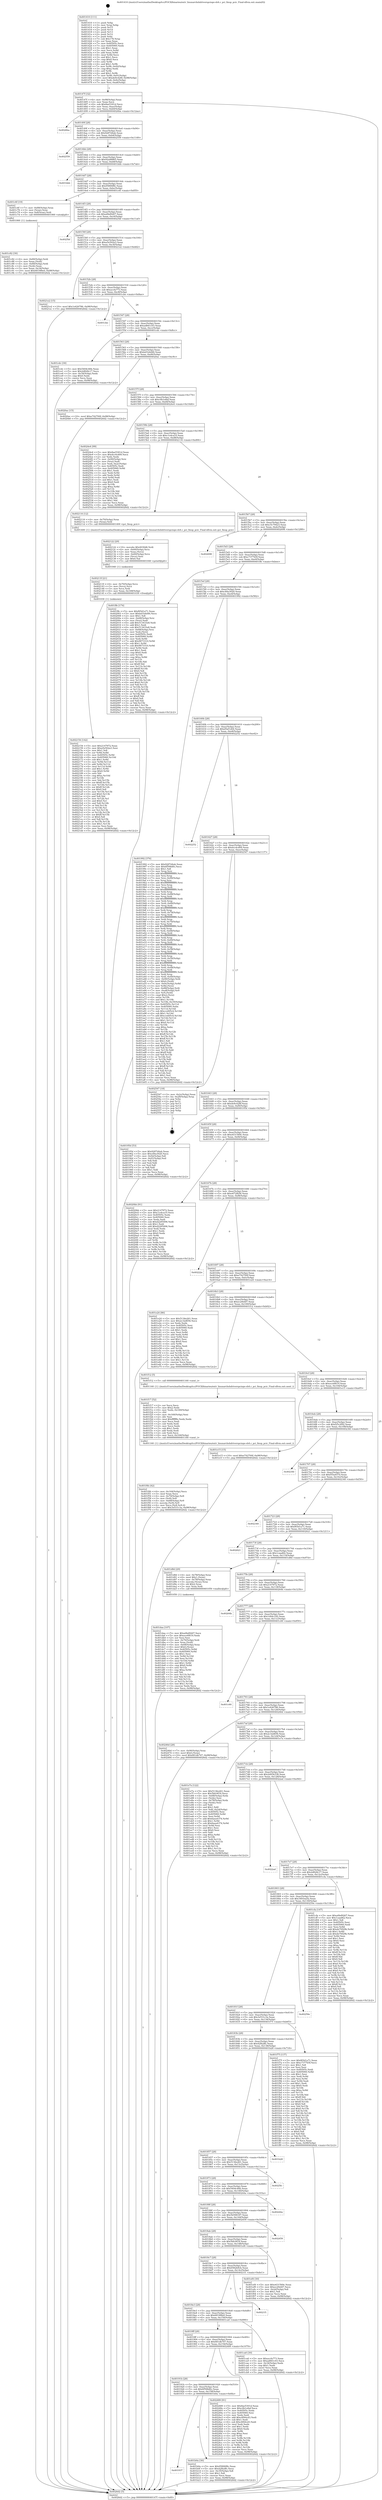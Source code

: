 digraph "0x401410" {
  label = "0x401410 (/mnt/c/Users/mathe/Desktop/tcc/POCII/binaries/extr_linuxarchshdriverspciops-sh4.c_pci_fixup_pcic_Final-ollvm.out::main(0))"
  labelloc = "t"
  node[shape=record]

  Entry [label="",width=0.3,height=0.3,shape=circle,fillcolor=black,style=filled]
  "0x40147f" [label="{
     0x40147f [32]\l
     | [instrs]\l
     &nbsp;&nbsp;0x40147f \<+6\>: mov -0x98(%rbp),%eax\l
     &nbsp;&nbsp;0x401485 \<+2\>: mov %eax,%ecx\l
     &nbsp;&nbsp;0x401487 \<+6\>: sub $0x8ae5301d,%ecx\l
     &nbsp;&nbsp;0x40148d \<+6\>: mov %eax,-0xac(%rbp)\l
     &nbsp;&nbsp;0x401493 \<+6\>: mov %ecx,-0xb0(%rbp)\l
     &nbsp;&nbsp;0x401499 \<+6\>: je 00000000004026ba \<main+0x12aa\>\l
  }"]
  "0x4026ba" [label="{
     0x4026ba\l
  }", style=dashed]
  "0x40149f" [label="{
     0x40149f [28]\l
     | [instrs]\l
     &nbsp;&nbsp;0x40149f \<+5\>: jmp 00000000004014a4 \<main+0x94\>\l
     &nbsp;&nbsp;0x4014a4 \<+6\>: mov -0xac(%rbp),%eax\l
     &nbsp;&nbsp;0x4014aa \<+5\>: sub $0x9287d4ab,%eax\l
     &nbsp;&nbsp;0x4014af \<+6\>: mov %eax,-0xb4(%rbp)\l
     &nbsp;&nbsp;0x4014b5 \<+6\>: je 0000000000402559 \<main+0x1149\>\l
  }"]
  Exit [label="",width=0.3,height=0.3,shape=circle,fillcolor=black,style=filled,peripheries=2]
  "0x402559" [label="{
     0x402559\l
  }", style=dashed]
  "0x4014bb" [label="{
     0x4014bb [28]\l
     | [instrs]\l
     &nbsp;&nbsp;0x4014bb \<+5\>: jmp 00000000004014c0 \<main+0xb0\>\l
     &nbsp;&nbsp;0x4014c0 \<+6\>: mov -0xac(%rbp),%eax\l
     &nbsp;&nbsp;0x4014c6 \<+5\>: sub $0x92a98865,%eax\l
     &nbsp;&nbsp;0x4014cb \<+6\>: mov %eax,-0xb8(%rbp)\l
     &nbsp;&nbsp;0x4014d1 \<+6\>: je 0000000000401bbb \<main+0x7ab\>\l
  }"]
  "0x402154" [label="{
     0x402154 [142]\l
     | [instrs]\l
     &nbsp;&nbsp;0x402154 \<+5\>: mov $0x2147872,%eax\l
     &nbsp;&nbsp;0x402159 \<+5\>: mov $0xa5e502a3,%esi\l
     &nbsp;&nbsp;0x40215e \<+2\>: mov $0x1,%dl\l
     &nbsp;&nbsp;0x402160 \<+3\>: xor %r8d,%r8d\l
     &nbsp;&nbsp;0x402163 \<+8\>: mov 0x40505c,%r9d\l
     &nbsp;&nbsp;0x40216b \<+8\>: mov 0x405060,%r10d\l
     &nbsp;&nbsp;0x402173 \<+4\>: sub $0x1,%r8d\l
     &nbsp;&nbsp;0x402177 \<+3\>: mov %r9d,%r11d\l
     &nbsp;&nbsp;0x40217a \<+3\>: add %r8d,%r11d\l
     &nbsp;&nbsp;0x40217d \<+4\>: imul %r11d,%r9d\l
     &nbsp;&nbsp;0x402181 \<+4\>: and $0x1,%r9d\l
     &nbsp;&nbsp;0x402185 \<+4\>: cmp $0x0,%r9d\l
     &nbsp;&nbsp;0x402189 \<+3\>: sete %bl\l
     &nbsp;&nbsp;0x40218c \<+4\>: cmp $0xa,%r10d\l
     &nbsp;&nbsp;0x402190 \<+4\>: setl %r14b\l
     &nbsp;&nbsp;0x402194 \<+3\>: mov %bl,%r15b\l
     &nbsp;&nbsp;0x402197 \<+4\>: xor $0xff,%r15b\l
     &nbsp;&nbsp;0x40219b \<+3\>: mov %r14b,%r12b\l
     &nbsp;&nbsp;0x40219e \<+4\>: xor $0xff,%r12b\l
     &nbsp;&nbsp;0x4021a2 \<+3\>: xor $0x0,%dl\l
     &nbsp;&nbsp;0x4021a5 \<+3\>: mov %r15b,%r13b\l
     &nbsp;&nbsp;0x4021a8 \<+4\>: and $0x0,%r13b\l
     &nbsp;&nbsp;0x4021ac \<+2\>: and %dl,%bl\l
     &nbsp;&nbsp;0x4021ae \<+3\>: mov %r12b,%cl\l
     &nbsp;&nbsp;0x4021b1 \<+3\>: and $0x0,%cl\l
     &nbsp;&nbsp;0x4021b4 \<+3\>: and %dl,%r14b\l
     &nbsp;&nbsp;0x4021b7 \<+3\>: or %bl,%r13b\l
     &nbsp;&nbsp;0x4021ba \<+3\>: or %r14b,%cl\l
     &nbsp;&nbsp;0x4021bd \<+3\>: xor %cl,%r13b\l
     &nbsp;&nbsp;0x4021c0 \<+3\>: or %r12b,%r15b\l
     &nbsp;&nbsp;0x4021c3 \<+4\>: xor $0xff,%r15b\l
     &nbsp;&nbsp;0x4021c7 \<+3\>: or $0x0,%dl\l
     &nbsp;&nbsp;0x4021ca \<+3\>: and %dl,%r15b\l
     &nbsp;&nbsp;0x4021cd \<+3\>: or %r15b,%r13b\l
     &nbsp;&nbsp;0x4021d0 \<+4\>: test $0x1,%r13b\l
     &nbsp;&nbsp;0x4021d4 \<+3\>: cmovne %esi,%eax\l
     &nbsp;&nbsp;0x4021d7 \<+6\>: mov %eax,-0x98(%rbp)\l
     &nbsp;&nbsp;0x4021dd \<+5\>: jmp 00000000004026d2 \<main+0x12c2\>\l
  }"]
  "0x401bbb" [label="{
     0x401bbb\l
  }", style=dashed]
  "0x4014d7" [label="{
     0x4014d7 [28]\l
     | [instrs]\l
     &nbsp;&nbsp;0x4014d7 \<+5\>: jmp 00000000004014dc \<main+0xcc\>\l
     &nbsp;&nbsp;0x4014dc \<+6\>: mov -0xac(%rbp),%eax\l
     &nbsp;&nbsp;0x4014e2 \<+5\>: sub $0x95890f8c,%eax\l
     &nbsp;&nbsp;0x4014e7 \<+6\>: mov %eax,-0xbc(%rbp)\l
     &nbsp;&nbsp;0x4014ed \<+6\>: je 0000000000401c6f \<main+0x85f\>\l
  }"]
  "0x40213f" [label="{
     0x40213f [21]\l
     | [instrs]\l
     &nbsp;&nbsp;0x40213f \<+4\>: mov -0x70(%rbp),%rcx\l
     &nbsp;&nbsp;0x402143 \<+3\>: mov (%rcx),%rcx\l
     &nbsp;&nbsp;0x402146 \<+3\>: mov %rcx,%rdi\l
     &nbsp;&nbsp;0x402149 \<+6\>: mov %eax,-0x168(%rbp)\l
     &nbsp;&nbsp;0x40214f \<+5\>: call 0000000000401030 \<free@plt\>\l
     | [calls]\l
     &nbsp;&nbsp;0x401030 \{1\} (unknown)\l
  }"]
  "0x401c6f" [label="{
     0x401c6f [19]\l
     | [instrs]\l
     &nbsp;&nbsp;0x401c6f \<+7\>: mov -0x88(%rbp),%rax\l
     &nbsp;&nbsp;0x401c76 \<+3\>: mov (%rax),%rax\l
     &nbsp;&nbsp;0x401c79 \<+4\>: mov 0x8(%rax),%rdi\l
     &nbsp;&nbsp;0x401c7d \<+5\>: call 0000000000401060 \<atoi@plt\>\l
     | [calls]\l
     &nbsp;&nbsp;0x401060 \{1\} (unknown)\l
  }"]
  "0x4014f3" [label="{
     0x4014f3 [28]\l
     | [instrs]\l
     &nbsp;&nbsp;0x4014f3 \<+5\>: jmp 00000000004014f8 \<main+0xe8\>\l
     &nbsp;&nbsp;0x4014f8 \<+6\>: mov -0xac(%rbp),%eax\l
     &nbsp;&nbsp;0x4014fe \<+5\>: sub $0xa0bd9267,%eax\l
     &nbsp;&nbsp;0x401503 \<+6\>: mov %eax,-0xc0(%rbp)\l
     &nbsp;&nbsp;0x401509 \<+6\>: je 00000000004025bf \<main+0x11af\>\l
  }"]
  "0x402122" [label="{
     0x402122 [29]\l
     | [instrs]\l
     &nbsp;&nbsp;0x402122 \<+10\>: movabs $0x4030d6,%rdi\l
     &nbsp;&nbsp;0x40212c \<+4\>: mov -0x60(%rbp),%rcx\l
     &nbsp;&nbsp;0x402130 \<+2\>: mov %eax,(%rcx)\l
     &nbsp;&nbsp;0x402132 \<+4\>: mov -0x60(%rbp),%rcx\l
     &nbsp;&nbsp;0x402136 \<+2\>: mov (%rcx),%esi\l
     &nbsp;&nbsp;0x402138 \<+2\>: mov $0x0,%al\l
     &nbsp;&nbsp;0x40213a \<+5\>: call 0000000000401040 \<printf@plt\>\l
     | [calls]\l
     &nbsp;&nbsp;0x401040 \{1\} (unknown)\l
  }"]
  "0x4025bf" [label="{
     0x4025bf\l
  }", style=dashed]
  "0x40150f" [label="{
     0x40150f [28]\l
     | [instrs]\l
     &nbsp;&nbsp;0x40150f \<+5\>: jmp 0000000000401514 \<main+0x104\>\l
     &nbsp;&nbsp;0x401514 \<+6\>: mov -0xac(%rbp),%eax\l
     &nbsp;&nbsp;0x40151a \<+5\>: sub $0xa5e502a3,%eax\l
     &nbsp;&nbsp;0x40151f \<+6\>: mov %eax,-0xc4(%rbp)\l
     &nbsp;&nbsp;0x401525 \<+6\>: je 00000000004021e2 \<main+0xdd2\>\l
  }"]
  "0x401f4b" [label="{
     0x401f4b [42]\l
     | [instrs]\l
     &nbsp;&nbsp;0x401f4b \<+6\>: mov -0x164(%rbp),%ecx\l
     &nbsp;&nbsp;0x401f51 \<+3\>: imul %eax,%ecx\l
     &nbsp;&nbsp;0x401f54 \<+4\>: mov -0x70(%rbp),%r8\l
     &nbsp;&nbsp;0x401f58 \<+3\>: mov (%r8),%r8\l
     &nbsp;&nbsp;0x401f5b \<+4\>: mov -0x68(%rbp),%r9\l
     &nbsp;&nbsp;0x401f5f \<+3\>: movslq (%r9),%r9\l
     &nbsp;&nbsp;0x401f62 \<+4\>: mov %ecx,(%r8,%r9,4)\l
     &nbsp;&nbsp;0x401f66 \<+10\>: movl $0x3e531c3a,-0x98(%rbp)\l
     &nbsp;&nbsp;0x401f70 \<+5\>: jmp 00000000004026d2 \<main+0x12c2\>\l
  }"]
  "0x4021e2" [label="{
     0x4021e2 [15]\l
     | [instrs]\l
     &nbsp;&nbsp;0x4021e2 \<+10\>: movl $0x1e426786,-0x98(%rbp)\l
     &nbsp;&nbsp;0x4021ec \<+5\>: jmp 00000000004026d2 \<main+0x12c2\>\l
  }"]
  "0x40152b" [label="{
     0x40152b [28]\l
     | [instrs]\l
     &nbsp;&nbsp;0x40152b \<+5\>: jmp 0000000000401530 \<main+0x120\>\l
     &nbsp;&nbsp;0x401530 \<+6\>: mov -0xac(%rbp),%eax\l
     &nbsp;&nbsp;0x401536 \<+5\>: sub $0xaccfa773,%eax\l
     &nbsp;&nbsp;0x40153b \<+6\>: mov %eax,-0xc8(%rbp)\l
     &nbsp;&nbsp;0x401541 \<+6\>: je 0000000000401cbe \<main+0x8ae\>\l
  }"]
  "0x401f17" [label="{
     0x401f17 [52]\l
     | [instrs]\l
     &nbsp;&nbsp;0x401f17 \<+2\>: xor %ecx,%ecx\l
     &nbsp;&nbsp;0x401f19 \<+5\>: mov $0x2,%edx\l
     &nbsp;&nbsp;0x401f1e \<+6\>: mov %edx,-0x160(%rbp)\l
     &nbsp;&nbsp;0x401f24 \<+1\>: cltd\l
     &nbsp;&nbsp;0x401f25 \<+6\>: mov -0x160(%rbp),%esi\l
     &nbsp;&nbsp;0x401f2b \<+2\>: idiv %esi\l
     &nbsp;&nbsp;0x401f2d \<+6\>: imul $0xfffffffe,%edx,%edx\l
     &nbsp;&nbsp;0x401f33 \<+2\>: mov %ecx,%edi\l
     &nbsp;&nbsp;0x401f35 \<+2\>: sub %edx,%edi\l
     &nbsp;&nbsp;0x401f37 \<+2\>: mov %ecx,%edx\l
     &nbsp;&nbsp;0x401f39 \<+3\>: sub $0x1,%edx\l
     &nbsp;&nbsp;0x401f3c \<+2\>: add %edx,%edi\l
     &nbsp;&nbsp;0x401f3e \<+2\>: sub %edi,%ecx\l
     &nbsp;&nbsp;0x401f40 \<+6\>: mov %ecx,-0x164(%rbp)\l
     &nbsp;&nbsp;0x401f46 \<+5\>: call 0000000000401160 \<next_i\>\l
     | [calls]\l
     &nbsp;&nbsp;0x401160 \{1\} (/mnt/c/Users/mathe/Desktop/tcc/POCII/binaries/extr_linuxarchshdriverspciops-sh4.c_pci_fixup_pcic_Final-ollvm.out::next_i)\l
  }"]
  "0x401cbe" [label="{
     0x401cbe\l
  }", style=dashed]
  "0x401547" [label="{
     0x401547 [28]\l
     | [instrs]\l
     &nbsp;&nbsp;0x401547 \<+5\>: jmp 000000000040154c \<main+0x13c\>\l
     &nbsp;&nbsp;0x40154c \<+6\>: mov -0xac(%rbp),%eax\l
     &nbsp;&nbsp;0x401552 \<+5\>: sub $0xad841c03,%eax\l
     &nbsp;&nbsp;0x401557 \<+6\>: mov %eax,-0xcc(%rbp)\l
     &nbsp;&nbsp;0x40155d \<+6\>: je 0000000000401cdc \<main+0x8cc\>\l
  }"]
  "0x401daa" [label="{
     0x401daa [107]\l
     | [instrs]\l
     &nbsp;&nbsp;0x401daa \<+5\>: mov $0xa0bd9267,%ecx\l
     &nbsp;&nbsp;0x401daf \<+5\>: mov $0xece4f619,%edx\l
     &nbsp;&nbsp;0x401db4 \<+2\>: xor %esi,%esi\l
     &nbsp;&nbsp;0x401db6 \<+4\>: mov -0x70(%rbp),%rdi\l
     &nbsp;&nbsp;0x401dba \<+3\>: mov %rax,(%rdi)\l
     &nbsp;&nbsp;0x401dbd \<+4\>: mov -0x68(%rbp),%rax\l
     &nbsp;&nbsp;0x401dc1 \<+6\>: movl $0x0,(%rax)\l
     &nbsp;&nbsp;0x401dc7 \<+8\>: mov 0x40505c,%r8d\l
     &nbsp;&nbsp;0x401dcf \<+8\>: mov 0x405060,%r9d\l
     &nbsp;&nbsp;0x401dd7 \<+3\>: sub $0x1,%esi\l
     &nbsp;&nbsp;0x401dda \<+3\>: mov %r8d,%r10d\l
     &nbsp;&nbsp;0x401ddd \<+3\>: add %esi,%r10d\l
     &nbsp;&nbsp;0x401de0 \<+4\>: imul %r10d,%r8d\l
     &nbsp;&nbsp;0x401de4 \<+4\>: and $0x1,%r8d\l
     &nbsp;&nbsp;0x401de8 \<+4\>: cmp $0x0,%r8d\l
     &nbsp;&nbsp;0x401dec \<+4\>: sete %r11b\l
     &nbsp;&nbsp;0x401df0 \<+4\>: cmp $0xa,%r9d\l
     &nbsp;&nbsp;0x401df4 \<+3\>: setl %bl\l
     &nbsp;&nbsp;0x401df7 \<+3\>: mov %r11b,%r14b\l
     &nbsp;&nbsp;0x401dfa \<+3\>: and %bl,%r14b\l
     &nbsp;&nbsp;0x401dfd \<+3\>: xor %bl,%r11b\l
     &nbsp;&nbsp;0x401e00 \<+3\>: or %r11b,%r14b\l
     &nbsp;&nbsp;0x401e03 \<+4\>: test $0x1,%r14b\l
     &nbsp;&nbsp;0x401e07 \<+3\>: cmovne %edx,%ecx\l
     &nbsp;&nbsp;0x401e0a \<+6\>: mov %ecx,-0x98(%rbp)\l
     &nbsp;&nbsp;0x401e10 \<+5\>: jmp 00000000004026d2 \<main+0x12c2\>\l
  }"]
  "0x401cdc" [label="{
     0x401cdc [30]\l
     | [instrs]\l
     &nbsp;&nbsp;0x401cdc \<+5\>: mov $0x5404c46b,%eax\l
     &nbsp;&nbsp;0x401ce1 \<+5\>: mov $0x2d828c17,%ecx\l
     &nbsp;&nbsp;0x401ce6 \<+3\>: mov -0x34(%rbp),%edx\l
     &nbsp;&nbsp;0x401ce9 \<+3\>: cmp $0x0,%edx\l
     &nbsp;&nbsp;0x401cec \<+3\>: cmove %ecx,%eax\l
     &nbsp;&nbsp;0x401cef \<+6\>: mov %eax,-0x98(%rbp)\l
     &nbsp;&nbsp;0x401cf5 \<+5\>: jmp 00000000004026d2 \<main+0x12c2\>\l
  }"]
  "0x401563" [label="{
     0x401563 [28]\l
     | [instrs]\l
     &nbsp;&nbsp;0x401563 \<+5\>: jmp 0000000000401568 \<main+0x158\>\l
     &nbsp;&nbsp;0x401568 \<+6\>: mov -0xac(%rbp),%eax\l
     &nbsp;&nbsp;0x40156e \<+5\>: sub $0xbd1b4d46,%eax\l
     &nbsp;&nbsp;0x401573 \<+6\>: mov %eax,-0xd0(%rbp)\l
     &nbsp;&nbsp;0x401579 \<+6\>: je 00000000004020ac \<main+0xc9c\>\l
  }"]
  "0x401c82" [label="{
     0x401c82 [30]\l
     | [instrs]\l
     &nbsp;&nbsp;0x401c82 \<+4\>: mov -0x80(%rbp),%rdi\l
     &nbsp;&nbsp;0x401c86 \<+2\>: mov %eax,(%rdi)\l
     &nbsp;&nbsp;0x401c88 \<+4\>: mov -0x80(%rbp),%rdi\l
     &nbsp;&nbsp;0x401c8c \<+2\>: mov (%rdi),%eax\l
     &nbsp;&nbsp;0x401c8e \<+3\>: mov %eax,-0x34(%rbp)\l
     &nbsp;&nbsp;0x401c91 \<+10\>: movl $0x6819f8e0,-0x98(%rbp)\l
     &nbsp;&nbsp;0x401c9b \<+5\>: jmp 00000000004026d2 \<main+0x12c2\>\l
  }"]
  "0x4020ac" [label="{
     0x4020ac [15]\l
     | [instrs]\l
     &nbsp;&nbsp;0x4020ac \<+10\>: movl $0xe742700f,-0x98(%rbp)\l
     &nbsp;&nbsp;0x4020b6 \<+5\>: jmp 00000000004026d2 \<main+0x12c2\>\l
  }"]
  "0x40157f" [label="{
     0x40157f [28]\l
     | [instrs]\l
     &nbsp;&nbsp;0x40157f \<+5\>: jmp 0000000000401584 \<main+0x174\>\l
     &nbsp;&nbsp;0x401584 \<+6\>: mov -0xac(%rbp),%eax\l
     &nbsp;&nbsp;0x40158a \<+5\>: sub $0xc0b1e8af,%eax\l
     &nbsp;&nbsp;0x40158f \<+6\>: mov %eax,-0xd4(%rbp)\l
     &nbsp;&nbsp;0x401595 \<+6\>: je 00000000004024e4 \<main+0x10d4\>\l
  }"]
  "0x401937" [label="{
     0x401937\l
  }", style=dashed]
  "0x4024e4" [label="{
     0x4024e4 [99]\l
     | [instrs]\l
     &nbsp;&nbsp;0x4024e4 \<+5\>: mov $0x8ae5301d,%eax\l
     &nbsp;&nbsp;0x4024e9 \<+5\>: mov $0xdcc4cd09,%ecx\l
     &nbsp;&nbsp;0x4024ee \<+2\>: xor %edx,%edx\l
     &nbsp;&nbsp;0x4024f0 \<+7\>: mov -0x90(%rbp),%rsi\l
     &nbsp;&nbsp;0x4024f7 \<+2\>: mov (%rsi),%edi\l
     &nbsp;&nbsp;0x4024f9 \<+3\>: mov %edi,-0x2c(%rbp)\l
     &nbsp;&nbsp;0x4024fc \<+7\>: mov 0x40505c,%edi\l
     &nbsp;&nbsp;0x402503 \<+8\>: mov 0x405060,%r8d\l
     &nbsp;&nbsp;0x40250b \<+3\>: sub $0x1,%edx\l
     &nbsp;&nbsp;0x40250e \<+3\>: mov %edi,%r9d\l
     &nbsp;&nbsp;0x402511 \<+3\>: add %edx,%r9d\l
     &nbsp;&nbsp;0x402514 \<+4\>: imul %r9d,%edi\l
     &nbsp;&nbsp;0x402518 \<+3\>: and $0x1,%edi\l
     &nbsp;&nbsp;0x40251b \<+3\>: cmp $0x0,%edi\l
     &nbsp;&nbsp;0x40251e \<+4\>: sete %r10b\l
     &nbsp;&nbsp;0x402522 \<+4\>: cmp $0xa,%r8d\l
     &nbsp;&nbsp;0x402526 \<+4\>: setl %r11b\l
     &nbsp;&nbsp;0x40252a \<+3\>: mov %r10b,%bl\l
     &nbsp;&nbsp;0x40252d \<+3\>: and %r11b,%bl\l
     &nbsp;&nbsp;0x402530 \<+3\>: xor %r11b,%r10b\l
     &nbsp;&nbsp;0x402533 \<+3\>: or %r10b,%bl\l
     &nbsp;&nbsp;0x402536 \<+3\>: test $0x1,%bl\l
     &nbsp;&nbsp;0x402539 \<+3\>: cmovne %ecx,%eax\l
     &nbsp;&nbsp;0x40253c \<+6\>: mov %eax,-0x98(%rbp)\l
     &nbsp;&nbsp;0x402542 \<+5\>: jmp 00000000004026d2 \<main+0x12c2\>\l
  }"]
  "0x40159b" [label="{
     0x40159b [28]\l
     | [instrs]\l
     &nbsp;&nbsp;0x40159b \<+5\>: jmp 00000000004015a0 \<main+0x190\>\l
     &nbsp;&nbsp;0x4015a0 \<+6\>: mov -0xac(%rbp),%eax\l
     &nbsp;&nbsp;0x4015a6 \<+5\>: sub $0xc1e4ca10,%eax\l
     &nbsp;&nbsp;0x4015ab \<+6\>: mov %eax,-0xd8(%rbp)\l
     &nbsp;&nbsp;0x4015b1 \<+6\>: je 0000000000402116 \<main+0xd06\>\l
  }"]
  "0x401b0a" [label="{
     0x401b0a [30]\l
     | [instrs]\l
     &nbsp;&nbsp;0x401b0a \<+5\>: mov $0x95890f8c,%eax\l
     &nbsp;&nbsp;0x401b0f \<+5\>: mov $0x42fb2ffc,%ecx\l
     &nbsp;&nbsp;0x401b14 \<+3\>: mov -0x35(%rbp),%dl\l
     &nbsp;&nbsp;0x401b17 \<+3\>: test $0x1,%dl\l
     &nbsp;&nbsp;0x401b1a \<+3\>: cmovne %ecx,%eax\l
     &nbsp;&nbsp;0x401b1d \<+6\>: mov %eax,-0x98(%rbp)\l
     &nbsp;&nbsp;0x401b23 \<+5\>: jmp 00000000004026d2 \<main+0x12c2\>\l
  }"]
  "0x402116" [label="{
     0x402116 [12]\l
     | [instrs]\l
     &nbsp;&nbsp;0x402116 \<+4\>: mov -0x70(%rbp),%rax\l
     &nbsp;&nbsp;0x40211a \<+3\>: mov (%rax),%rdi\l
     &nbsp;&nbsp;0x40211d \<+5\>: call 0000000000401400 \<pci_fixup_pcic\>\l
     | [calls]\l
     &nbsp;&nbsp;0x401400 \{1\} (/mnt/c/Users/mathe/Desktop/tcc/POCII/binaries/extr_linuxarchshdriverspciops-sh4.c_pci_fixup_pcic_Final-ollvm.out::pci_fixup_pcic)\l
  }"]
  "0x4015b7" [label="{
     0x4015b7 [28]\l
     | [instrs]\l
     &nbsp;&nbsp;0x4015b7 \<+5\>: jmp 00000000004015bc \<main+0x1ac\>\l
     &nbsp;&nbsp;0x4015bc \<+6\>: mov -0xac(%rbp),%eax\l
     &nbsp;&nbsp;0x4015c2 \<+5\>: sub $0xc5c79423,%eax\l
     &nbsp;&nbsp;0x4015c7 \<+6\>: mov %eax,-0xdc(%rbp)\l
     &nbsp;&nbsp;0x4015cd \<+6\>: je 0000000000402698 \<main+0x1288\>\l
  }"]
  "0x40191b" [label="{
     0x40191b [28]\l
     | [instrs]\l
     &nbsp;&nbsp;0x40191b \<+5\>: jmp 0000000000401920 \<main+0x510\>\l
     &nbsp;&nbsp;0x401920 \<+6\>: mov -0xac(%rbp),%eax\l
     &nbsp;&nbsp;0x401926 \<+5\>: sub $0x6f598d0c,%eax\l
     &nbsp;&nbsp;0x40192b \<+6\>: mov %eax,-0x158(%rbp)\l
     &nbsp;&nbsp;0x401931 \<+6\>: je 0000000000401b0a \<main+0x6fa\>\l
  }"]
  "0x402698" [label="{
     0x402698\l
  }", style=dashed]
  "0x4015d3" [label="{
     0x4015d3 [28]\l
     | [instrs]\l
     &nbsp;&nbsp;0x4015d3 \<+5\>: jmp 00000000004015d8 \<main+0x1c8\>\l
     &nbsp;&nbsp;0x4015d8 \<+6\>: mov -0xac(%rbp),%eax\l
     &nbsp;&nbsp;0x4015de \<+5\>: sub $0xc7377b5f,%eax\l
     &nbsp;&nbsp;0x4015e3 \<+6\>: mov %eax,-0xe0(%rbp)\l
     &nbsp;&nbsp;0x4015e9 \<+6\>: je 0000000000401ffe \<main+0xbee\>\l
  }"]
  "0x402489" [label="{
     0x402489 [91]\l
     | [instrs]\l
     &nbsp;&nbsp;0x402489 \<+5\>: mov $0x8ae5301d,%eax\l
     &nbsp;&nbsp;0x40248e \<+5\>: mov $0xc0b1e8af,%ecx\l
     &nbsp;&nbsp;0x402493 \<+7\>: mov 0x40505c,%edx\l
     &nbsp;&nbsp;0x40249a \<+7\>: mov 0x405060,%esi\l
     &nbsp;&nbsp;0x4024a1 \<+2\>: mov %edx,%edi\l
     &nbsp;&nbsp;0x4024a3 \<+6\>: add $0xc6f44cd3,%edi\l
     &nbsp;&nbsp;0x4024a9 \<+3\>: sub $0x1,%edi\l
     &nbsp;&nbsp;0x4024ac \<+6\>: sub $0xc6f44cd3,%edi\l
     &nbsp;&nbsp;0x4024b2 \<+3\>: imul %edi,%edx\l
     &nbsp;&nbsp;0x4024b5 \<+3\>: and $0x1,%edx\l
     &nbsp;&nbsp;0x4024b8 \<+3\>: cmp $0x0,%edx\l
     &nbsp;&nbsp;0x4024bb \<+4\>: sete %r8b\l
     &nbsp;&nbsp;0x4024bf \<+3\>: cmp $0xa,%esi\l
     &nbsp;&nbsp;0x4024c2 \<+4\>: setl %r9b\l
     &nbsp;&nbsp;0x4024c6 \<+3\>: mov %r8b,%r10b\l
     &nbsp;&nbsp;0x4024c9 \<+3\>: and %r9b,%r10b\l
     &nbsp;&nbsp;0x4024cc \<+3\>: xor %r9b,%r8b\l
     &nbsp;&nbsp;0x4024cf \<+3\>: or %r8b,%r10b\l
     &nbsp;&nbsp;0x4024d2 \<+4\>: test $0x1,%r10b\l
     &nbsp;&nbsp;0x4024d6 \<+3\>: cmovne %ecx,%eax\l
     &nbsp;&nbsp;0x4024d9 \<+6\>: mov %eax,-0x98(%rbp)\l
     &nbsp;&nbsp;0x4024df \<+5\>: jmp 00000000004026d2 \<main+0x12c2\>\l
  }"]
  "0x401ffe" [label="{
     0x401ffe [174]\l
     | [instrs]\l
     &nbsp;&nbsp;0x401ffe \<+5\>: mov $0xf65d1a71,%eax\l
     &nbsp;&nbsp;0x402003 \<+5\>: mov $0xbd1b4d46,%ecx\l
     &nbsp;&nbsp;0x402008 \<+2\>: mov $0x1,%dl\l
     &nbsp;&nbsp;0x40200a \<+4\>: mov -0x68(%rbp),%rsi\l
     &nbsp;&nbsp;0x40200e \<+2\>: mov (%rsi),%edi\l
     &nbsp;&nbsp;0x402010 \<+6\>: add $0x513433e8,%edi\l
     &nbsp;&nbsp;0x402016 \<+3\>: add $0x1,%edi\l
     &nbsp;&nbsp;0x402019 \<+6\>: sub $0x513433e8,%edi\l
     &nbsp;&nbsp;0x40201f \<+4\>: mov -0x68(%rbp),%rsi\l
     &nbsp;&nbsp;0x402023 \<+2\>: mov %edi,(%rsi)\l
     &nbsp;&nbsp;0x402025 \<+7\>: mov 0x40505c,%edi\l
     &nbsp;&nbsp;0x40202c \<+8\>: mov 0x405060,%r8d\l
     &nbsp;&nbsp;0x402034 \<+3\>: mov %edi,%r9d\l
     &nbsp;&nbsp;0x402037 \<+7\>: add $0x9673310,%r9d\l
     &nbsp;&nbsp;0x40203e \<+4\>: sub $0x1,%r9d\l
     &nbsp;&nbsp;0x402042 \<+7\>: sub $0x9673310,%r9d\l
     &nbsp;&nbsp;0x402049 \<+4\>: imul %r9d,%edi\l
     &nbsp;&nbsp;0x40204d \<+3\>: and $0x1,%edi\l
     &nbsp;&nbsp;0x402050 \<+3\>: cmp $0x0,%edi\l
     &nbsp;&nbsp;0x402053 \<+4\>: sete %r10b\l
     &nbsp;&nbsp;0x402057 \<+4\>: cmp $0xa,%r8d\l
     &nbsp;&nbsp;0x40205b \<+4\>: setl %r11b\l
     &nbsp;&nbsp;0x40205f \<+3\>: mov %r10b,%bl\l
     &nbsp;&nbsp;0x402062 \<+3\>: xor $0xff,%bl\l
     &nbsp;&nbsp;0x402065 \<+3\>: mov %r11b,%r14b\l
     &nbsp;&nbsp;0x402068 \<+4\>: xor $0xff,%r14b\l
     &nbsp;&nbsp;0x40206c \<+3\>: xor $0x0,%dl\l
     &nbsp;&nbsp;0x40206f \<+3\>: mov %bl,%r15b\l
     &nbsp;&nbsp;0x402072 \<+4\>: and $0x0,%r15b\l
     &nbsp;&nbsp;0x402076 \<+3\>: and %dl,%r10b\l
     &nbsp;&nbsp;0x402079 \<+3\>: mov %r14b,%r12b\l
     &nbsp;&nbsp;0x40207c \<+4\>: and $0x0,%r12b\l
     &nbsp;&nbsp;0x402080 \<+3\>: and %dl,%r11b\l
     &nbsp;&nbsp;0x402083 \<+3\>: or %r10b,%r15b\l
     &nbsp;&nbsp;0x402086 \<+3\>: or %r11b,%r12b\l
     &nbsp;&nbsp;0x402089 \<+3\>: xor %r12b,%r15b\l
     &nbsp;&nbsp;0x40208c \<+3\>: or %r14b,%bl\l
     &nbsp;&nbsp;0x40208f \<+3\>: xor $0xff,%bl\l
     &nbsp;&nbsp;0x402092 \<+3\>: or $0x0,%dl\l
     &nbsp;&nbsp;0x402095 \<+2\>: and %dl,%bl\l
     &nbsp;&nbsp;0x402097 \<+3\>: or %bl,%r15b\l
     &nbsp;&nbsp;0x40209a \<+4\>: test $0x1,%r15b\l
     &nbsp;&nbsp;0x40209e \<+3\>: cmovne %ecx,%eax\l
     &nbsp;&nbsp;0x4020a1 \<+6\>: mov %eax,-0x98(%rbp)\l
     &nbsp;&nbsp;0x4020a7 \<+5\>: jmp 00000000004026d2 \<main+0x12c2\>\l
  }"]
  "0x4015ef" [label="{
     0x4015ef [28]\l
     | [instrs]\l
     &nbsp;&nbsp;0x4015ef \<+5\>: jmp 00000000004015f4 \<main+0x1e4\>\l
     &nbsp;&nbsp;0x4015f4 \<+6\>: mov -0xac(%rbp),%eax\l
     &nbsp;&nbsp;0x4015fa \<+5\>: sub $0xc84a3020,%eax\l
     &nbsp;&nbsp;0x4015ff \<+6\>: mov %eax,-0xe4(%rbp)\l
     &nbsp;&nbsp;0x401605 \<+6\>: je 0000000000401992 \<main+0x582\>\l
  }"]
  "0x4018ff" [label="{
     0x4018ff [28]\l
     | [instrs]\l
     &nbsp;&nbsp;0x4018ff \<+5\>: jmp 0000000000401904 \<main+0x4f4\>\l
     &nbsp;&nbsp;0x401904 \<+6\>: mov -0xac(%rbp),%eax\l
     &nbsp;&nbsp;0x40190a \<+5\>: sub $0x681db747,%eax\l
     &nbsp;&nbsp;0x40190f \<+6\>: mov %eax,-0x154(%rbp)\l
     &nbsp;&nbsp;0x401915 \<+6\>: je 0000000000402489 \<main+0x1079\>\l
  }"]
  "0x401992" [label="{
     0x401992 [376]\l
     | [instrs]\l
     &nbsp;&nbsp;0x401992 \<+5\>: mov $0x9287d4ab,%eax\l
     &nbsp;&nbsp;0x401997 \<+5\>: mov $0x6f598d0c,%ecx\l
     &nbsp;&nbsp;0x40199c \<+2\>: mov $0x1,%dl\l
     &nbsp;&nbsp;0x40199e \<+3\>: mov %rsp,%rsi\l
     &nbsp;&nbsp;0x4019a1 \<+4\>: add $0xfffffffffffffff0,%rsi\l
     &nbsp;&nbsp;0x4019a5 \<+3\>: mov %rsi,%rsp\l
     &nbsp;&nbsp;0x4019a8 \<+7\>: mov %rsi,-0x90(%rbp)\l
     &nbsp;&nbsp;0x4019af \<+3\>: mov %rsp,%rsi\l
     &nbsp;&nbsp;0x4019b2 \<+4\>: add $0xfffffffffffffff0,%rsi\l
     &nbsp;&nbsp;0x4019b6 \<+3\>: mov %rsi,%rsp\l
     &nbsp;&nbsp;0x4019b9 \<+3\>: mov %rsp,%rdi\l
     &nbsp;&nbsp;0x4019bc \<+4\>: add $0xfffffffffffffff0,%rdi\l
     &nbsp;&nbsp;0x4019c0 \<+3\>: mov %rdi,%rsp\l
     &nbsp;&nbsp;0x4019c3 \<+7\>: mov %rdi,-0x88(%rbp)\l
     &nbsp;&nbsp;0x4019ca \<+3\>: mov %rsp,%rdi\l
     &nbsp;&nbsp;0x4019cd \<+4\>: add $0xfffffffffffffff0,%rdi\l
     &nbsp;&nbsp;0x4019d1 \<+3\>: mov %rdi,%rsp\l
     &nbsp;&nbsp;0x4019d4 \<+4\>: mov %rdi,-0x80(%rbp)\l
     &nbsp;&nbsp;0x4019d8 \<+3\>: mov %rsp,%rdi\l
     &nbsp;&nbsp;0x4019db \<+4\>: add $0xfffffffffffffff0,%rdi\l
     &nbsp;&nbsp;0x4019df \<+3\>: mov %rdi,%rsp\l
     &nbsp;&nbsp;0x4019e2 \<+4\>: mov %rdi,-0x78(%rbp)\l
     &nbsp;&nbsp;0x4019e6 \<+3\>: mov %rsp,%rdi\l
     &nbsp;&nbsp;0x4019e9 \<+4\>: add $0xfffffffffffffff0,%rdi\l
     &nbsp;&nbsp;0x4019ed \<+3\>: mov %rdi,%rsp\l
     &nbsp;&nbsp;0x4019f0 \<+4\>: mov %rdi,-0x70(%rbp)\l
     &nbsp;&nbsp;0x4019f4 \<+3\>: mov %rsp,%rdi\l
     &nbsp;&nbsp;0x4019f7 \<+4\>: add $0xfffffffffffffff0,%rdi\l
     &nbsp;&nbsp;0x4019fb \<+3\>: mov %rdi,%rsp\l
     &nbsp;&nbsp;0x4019fe \<+4\>: mov %rdi,-0x68(%rbp)\l
     &nbsp;&nbsp;0x401a02 \<+3\>: mov %rsp,%rdi\l
     &nbsp;&nbsp;0x401a05 \<+4\>: add $0xfffffffffffffff0,%rdi\l
     &nbsp;&nbsp;0x401a09 \<+3\>: mov %rdi,%rsp\l
     &nbsp;&nbsp;0x401a0c \<+4\>: mov %rdi,-0x60(%rbp)\l
     &nbsp;&nbsp;0x401a10 \<+3\>: mov %rsp,%rdi\l
     &nbsp;&nbsp;0x401a13 \<+4\>: add $0xfffffffffffffff0,%rdi\l
     &nbsp;&nbsp;0x401a17 \<+3\>: mov %rdi,%rsp\l
     &nbsp;&nbsp;0x401a1a \<+4\>: mov %rdi,-0x58(%rbp)\l
     &nbsp;&nbsp;0x401a1e \<+3\>: mov %rsp,%rdi\l
     &nbsp;&nbsp;0x401a21 \<+4\>: add $0xfffffffffffffff0,%rdi\l
     &nbsp;&nbsp;0x401a25 \<+3\>: mov %rdi,%rsp\l
     &nbsp;&nbsp;0x401a28 \<+4\>: mov %rdi,-0x50(%rbp)\l
     &nbsp;&nbsp;0x401a2c \<+3\>: mov %rsp,%rdi\l
     &nbsp;&nbsp;0x401a2f \<+4\>: add $0xfffffffffffffff0,%rdi\l
     &nbsp;&nbsp;0x401a33 \<+3\>: mov %rdi,%rsp\l
     &nbsp;&nbsp;0x401a36 \<+4\>: mov %rdi,-0x48(%rbp)\l
     &nbsp;&nbsp;0x401a3a \<+3\>: mov %rsp,%rdi\l
     &nbsp;&nbsp;0x401a3d \<+4\>: add $0xfffffffffffffff0,%rdi\l
     &nbsp;&nbsp;0x401a41 \<+3\>: mov %rdi,%rsp\l
     &nbsp;&nbsp;0x401a44 \<+4\>: mov %rdi,-0x40(%rbp)\l
     &nbsp;&nbsp;0x401a48 \<+7\>: mov -0x90(%rbp),%rdi\l
     &nbsp;&nbsp;0x401a4f \<+6\>: movl $0x0,(%rdi)\l
     &nbsp;&nbsp;0x401a55 \<+7\>: mov -0x9c(%rbp),%r8d\l
     &nbsp;&nbsp;0x401a5c \<+3\>: mov %r8d,(%rsi)\l
     &nbsp;&nbsp;0x401a5f \<+7\>: mov -0x88(%rbp),%rdi\l
     &nbsp;&nbsp;0x401a66 \<+7\>: mov -0xa8(%rbp),%r9\l
     &nbsp;&nbsp;0x401a6d \<+3\>: mov %r9,(%rdi)\l
     &nbsp;&nbsp;0x401a70 \<+3\>: cmpl $0x2,(%rsi)\l
     &nbsp;&nbsp;0x401a73 \<+4\>: setne %r10b\l
     &nbsp;&nbsp;0x401a77 \<+4\>: and $0x1,%r10b\l
     &nbsp;&nbsp;0x401a7b \<+4\>: mov %r10b,-0x35(%rbp)\l
     &nbsp;&nbsp;0x401a7f \<+8\>: mov 0x40505c,%r11d\l
     &nbsp;&nbsp;0x401a87 \<+7\>: mov 0x405060,%ebx\l
     &nbsp;&nbsp;0x401a8e \<+3\>: mov %r11d,%r14d\l
     &nbsp;&nbsp;0x401a91 \<+7\>: sub $0xccefd5c4,%r14d\l
     &nbsp;&nbsp;0x401a98 \<+4\>: sub $0x1,%r14d\l
     &nbsp;&nbsp;0x401a9c \<+7\>: add $0xccefd5c4,%r14d\l
     &nbsp;&nbsp;0x401aa3 \<+4\>: imul %r14d,%r11d\l
     &nbsp;&nbsp;0x401aa7 \<+4\>: and $0x1,%r11d\l
     &nbsp;&nbsp;0x401aab \<+4\>: cmp $0x0,%r11d\l
     &nbsp;&nbsp;0x401aaf \<+4\>: sete %r10b\l
     &nbsp;&nbsp;0x401ab3 \<+3\>: cmp $0xa,%ebx\l
     &nbsp;&nbsp;0x401ab6 \<+4\>: setl %r15b\l
     &nbsp;&nbsp;0x401aba \<+3\>: mov %r10b,%r12b\l
     &nbsp;&nbsp;0x401abd \<+4\>: xor $0xff,%r12b\l
     &nbsp;&nbsp;0x401ac1 \<+3\>: mov %r15b,%r13b\l
     &nbsp;&nbsp;0x401ac4 \<+4\>: xor $0xff,%r13b\l
     &nbsp;&nbsp;0x401ac8 \<+3\>: xor $0x1,%dl\l
     &nbsp;&nbsp;0x401acb \<+3\>: mov %r12b,%sil\l
     &nbsp;&nbsp;0x401ace \<+4\>: and $0xff,%sil\l
     &nbsp;&nbsp;0x401ad2 \<+3\>: and %dl,%r10b\l
     &nbsp;&nbsp;0x401ad5 \<+3\>: mov %r13b,%dil\l
     &nbsp;&nbsp;0x401ad8 \<+4\>: and $0xff,%dil\l
     &nbsp;&nbsp;0x401adc \<+3\>: and %dl,%r15b\l
     &nbsp;&nbsp;0x401adf \<+3\>: or %r10b,%sil\l
     &nbsp;&nbsp;0x401ae2 \<+3\>: or %r15b,%dil\l
     &nbsp;&nbsp;0x401ae5 \<+3\>: xor %dil,%sil\l
     &nbsp;&nbsp;0x401ae8 \<+3\>: or %r13b,%r12b\l
     &nbsp;&nbsp;0x401aeb \<+4\>: xor $0xff,%r12b\l
     &nbsp;&nbsp;0x401aef \<+3\>: or $0x1,%dl\l
     &nbsp;&nbsp;0x401af2 \<+3\>: and %dl,%r12b\l
     &nbsp;&nbsp;0x401af5 \<+3\>: or %r12b,%sil\l
     &nbsp;&nbsp;0x401af8 \<+4\>: test $0x1,%sil\l
     &nbsp;&nbsp;0x401afc \<+3\>: cmovne %ecx,%eax\l
     &nbsp;&nbsp;0x401aff \<+6\>: mov %eax,-0x98(%rbp)\l
     &nbsp;&nbsp;0x401b05 \<+5\>: jmp 00000000004026d2 \<main+0x12c2\>\l
  }"]
  "0x40160b" [label="{
     0x40160b [28]\l
     | [instrs]\l
     &nbsp;&nbsp;0x40160b \<+5\>: jmp 0000000000401610 \<main+0x200\>\l
     &nbsp;&nbsp;0x401610 \<+6\>: mov -0xac(%rbp),%eax\l
     &nbsp;&nbsp;0x401616 \<+5\>: sub $0xd5af1264,%eax\l
     &nbsp;&nbsp;0x40161b \<+6\>: mov %eax,-0xe8(%rbp)\l
     &nbsp;&nbsp;0x401621 \<+6\>: je 0000000000402252 \<main+0xe42\>\l
  }"]
  "0x401ca0" [label="{
     0x401ca0 [30]\l
     | [instrs]\l
     &nbsp;&nbsp;0x401ca0 \<+5\>: mov $0xaccfa773,%eax\l
     &nbsp;&nbsp;0x401ca5 \<+5\>: mov $0xad841c03,%ecx\l
     &nbsp;&nbsp;0x401caa \<+3\>: mov -0x34(%rbp),%edx\l
     &nbsp;&nbsp;0x401cad \<+3\>: cmp $0x1,%edx\l
     &nbsp;&nbsp;0x401cb0 \<+3\>: cmovl %ecx,%eax\l
     &nbsp;&nbsp;0x401cb3 \<+6\>: mov %eax,-0x98(%rbp)\l
     &nbsp;&nbsp;0x401cb9 \<+5\>: jmp 00000000004026d2 \<main+0x12c2\>\l
  }"]
  "0x402252" [label="{
     0x402252\l
  }", style=dashed]
  "0x401627" [label="{
     0x401627 [28]\l
     | [instrs]\l
     &nbsp;&nbsp;0x401627 \<+5\>: jmp 000000000040162c \<main+0x21c\>\l
     &nbsp;&nbsp;0x40162c \<+6\>: mov -0xac(%rbp),%eax\l
     &nbsp;&nbsp;0x401632 \<+5\>: sub $0xdcc4cd09,%eax\l
     &nbsp;&nbsp;0x401637 \<+6\>: mov %eax,-0xec(%rbp)\l
     &nbsp;&nbsp;0x40163d \<+6\>: je 0000000000402547 \<main+0x1137\>\l
  }"]
  "0x4018e3" [label="{
     0x4018e3 [28]\l
     | [instrs]\l
     &nbsp;&nbsp;0x4018e3 \<+5\>: jmp 00000000004018e8 \<main+0x4d8\>\l
     &nbsp;&nbsp;0x4018e8 \<+6\>: mov -0xac(%rbp),%eax\l
     &nbsp;&nbsp;0x4018ee \<+5\>: sub $0x6819f8e0,%eax\l
     &nbsp;&nbsp;0x4018f3 \<+6\>: mov %eax,-0x150(%rbp)\l
     &nbsp;&nbsp;0x4018f9 \<+6\>: je 0000000000401ca0 \<main+0x890\>\l
  }"]
  "0x402547" [label="{
     0x402547 [18]\l
     | [instrs]\l
     &nbsp;&nbsp;0x402547 \<+3\>: mov -0x2c(%rbp),%eax\l
     &nbsp;&nbsp;0x40254a \<+4\>: lea -0x28(%rbp),%rsp\l
     &nbsp;&nbsp;0x40254e \<+1\>: pop %rbx\l
     &nbsp;&nbsp;0x40254f \<+2\>: pop %r12\l
     &nbsp;&nbsp;0x402551 \<+2\>: pop %r13\l
     &nbsp;&nbsp;0x402553 \<+2\>: pop %r14\l
     &nbsp;&nbsp;0x402555 \<+2\>: pop %r15\l
     &nbsp;&nbsp;0x402557 \<+1\>: pop %rbp\l
     &nbsp;&nbsp;0x402558 \<+1\>: ret\l
  }"]
  "0x401643" [label="{
     0x401643 [28]\l
     | [instrs]\l
     &nbsp;&nbsp;0x401643 \<+5\>: jmp 0000000000401648 \<main+0x238\>\l
     &nbsp;&nbsp;0x401648 \<+6\>: mov -0xac(%rbp),%eax\l
     &nbsp;&nbsp;0x40164e \<+5\>: sub $0xde9c428f,%eax\l
     &nbsp;&nbsp;0x401653 \<+6\>: mov %eax,-0xf0(%rbp)\l
     &nbsp;&nbsp;0x401659 \<+6\>: je 000000000040195d \<main+0x54d\>\l
  }"]
  "0x4021f1" [label="{
     0x4021f1\l
  }", style=dashed]
  "0x40195d" [label="{
     0x40195d [53]\l
     | [instrs]\l
     &nbsp;&nbsp;0x40195d \<+5\>: mov $0x9287d4ab,%eax\l
     &nbsp;&nbsp;0x401962 \<+5\>: mov $0xc84a3020,%ecx\l
     &nbsp;&nbsp;0x401967 \<+6\>: mov -0x92(%rbp),%dl\l
     &nbsp;&nbsp;0x40196d \<+7\>: mov -0x91(%rbp),%sil\l
     &nbsp;&nbsp;0x401974 \<+3\>: mov %dl,%dil\l
     &nbsp;&nbsp;0x401977 \<+3\>: and %sil,%dil\l
     &nbsp;&nbsp;0x40197a \<+3\>: xor %sil,%dl\l
     &nbsp;&nbsp;0x40197d \<+3\>: or %dl,%dil\l
     &nbsp;&nbsp;0x401980 \<+4\>: test $0x1,%dil\l
     &nbsp;&nbsp;0x401984 \<+3\>: cmovne %ecx,%eax\l
     &nbsp;&nbsp;0x401987 \<+6\>: mov %eax,-0x98(%rbp)\l
     &nbsp;&nbsp;0x40198d \<+5\>: jmp 00000000004026d2 \<main+0x12c2\>\l
  }"]
  "0x40165f" [label="{
     0x40165f [28]\l
     | [instrs]\l
     &nbsp;&nbsp;0x40165f \<+5\>: jmp 0000000000401664 \<main+0x254\>\l
     &nbsp;&nbsp;0x401664 \<+6\>: mov -0xac(%rbp),%eax\l
     &nbsp;&nbsp;0x40166a \<+5\>: sub $0xe631569c,%eax\l
     &nbsp;&nbsp;0x40166f \<+6\>: mov %eax,-0xf4(%rbp)\l
     &nbsp;&nbsp;0x401675 \<+6\>: je 00000000004020bb \<main+0xcab\>\l
  }"]
  "0x4026d2" [label="{
     0x4026d2 [5]\l
     | [instrs]\l
     &nbsp;&nbsp;0x4026d2 \<+5\>: jmp 000000000040147f \<main+0x6f\>\l
  }"]
  "0x401410" [label="{
     0x401410 [111]\l
     | [instrs]\l
     &nbsp;&nbsp;0x401410 \<+1\>: push %rbp\l
     &nbsp;&nbsp;0x401411 \<+3\>: mov %rsp,%rbp\l
     &nbsp;&nbsp;0x401414 \<+2\>: push %r15\l
     &nbsp;&nbsp;0x401416 \<+2\>: push %r14\l
     &nbsp;&nbsp;0x401418 \<+2\>: push %r13\l
     &nbsp;&nbsp;0x40141a \<+2\>: push %r12\l
     &nbsp;&nbsp;0x40141c \<+1\>: push %rbx\l
     &nbsp;&nbsp;0x40141d \<+7\>: sub $0x178,%rsp\l
     &nbsp;&nbsp;0x401424 \<+2\>: xor %eax,%eax\l
     &nbsp;&nbsp;0x401426 \<+7\>: mov 0x40505c,%ecx\l
     &nbsp;&nbsp;0x40142d \<+7\>: mov 0x405060,%edx\l
     &nbsp;&nbsp;0x401434 \<+3\>: sub $0x1,%eax\l
     &nbsp;&nbsp;0x401437 \<+3\>: mov %ecx,%r8d\l
     &nbsp;&nbsp;0x40143a \<+3\>: add %eax,%r8d\l
     &nbsp;&nbsp;0x40143d \<+4\>: imul %r8d,%ecx\l
     &nbsp;&nbsp;0x401441 \<+3\>: and $0x1,%ecx\l
     &nbsp;&nbsp;0x401444 \<+3\>: cmp $0x0,%ecx\l
     &nbsp;&nbsp;0x401447 \<+4\>: sete %r9b\l
     &nbsp;&nbsp;0x40144b \<+4\>: and $0x1,%r9b\l
     &nbsp;&nbsp;0x40144f \<+7\>: mov %r9b,-0x92(%rbp)\l
     &nbsp;&nbsp;0x401456 \<+3\>: cmp $0xa,%edx\l
     &nbsp;&nbsp;0x401459 \<+4\>: setl %r9b\l
     &nbsp;&nbsp;0x40145d \<+4\>: and $0x1,%r9b\l
     &nbsp;&nbsp;0x401461 \<+7\>: mov %r9b,-0x91(%rbp)\l
     &nbsp;&nbsp;0x401468 \<+10\>: movl $0xde9c428f,-0x98(%rbp)\l
     &nbsp;&nbsp;0x401472 \<+6\>: mov %edi,-0x9c(%rbp)\l
     &nbsp;&nbsp;0x401478 \<+7\>: mov %rsi,-0xa8(%rbp)\l
  }"]
  "0x4018c7" [label="{
     0x4018c7 [28]\l
     | [instrs]\l
     &nbsp;&nbsp;0x4018c7 \<+5\>: jmp 00000000004018cc \<main+0x4bc\>\l
     &nbsp;&nbsp;0x4018cc \<+6\>: mov -0xac(%rbp),%eax\l
     &nbsp;&nbsp;0x4018d2 \<+5\>: sub $0x6582b9cb,%eax\l
     &nbsp;&nbsp;0x4018d7 \<+6\>: mov %eax,-0x14c(%rbp)\l
     &nbsp;&nbsp;0x4018dd \<+6\>: je 00000000004021f1 \<main+0xde1\>\l
  }"]
  "0x401ef4" [label="{
     0x401ef4 [30]\l
     | [instrs]\l
     &nbsp;&nbsp;0x401ef4 \<+5\>: mov $0xe631569c,%eax\l
     &nbsp;&nbsp;0x401ef9 \<+5\>: mov $0xec29efd7,%ecx\l
     &nbsp;&nbsp;0x401efe \<+3\>: mov -0x2d(%rbp),%dl\l
     &nbsp;&nbsp;0x401f01 \<+3\>: test $0x1,%dl\l
     &nbsp;&nbsp;0x401f04 \<+3\>: cmovne %ecx,%eax\l
     &nbsp;&nbsp;0x401f07 \<+6\>: mov %eax,-0x98(%rbp)\l
     &nbsp;&nbsp;0x401f0d \<+5\>: jmp 00000000004026d2 \<main+0x12c2\>\l
  }"]
  "0x4020bb" [label="{
     0x4020bb [91]\l
     | [instrs]\l
     &nbsp;&nbsp;0x4020bb \<+5\>: mov $0x2147872,%eax\l
     &nbsp;&nbsp;0x4020c0 \<+5\>: mov $0xc1e4ca10,%ecx\l
     &nbsp;&nbsp;0x4020c5 \<+7\>: mov 0x40505c,%edx\l
     &nbsp;&nbsp;0x4020cc \<+7\>: mov 0x405060,%esi\l
     &nbsp;&nbsp;0x4020d3 \<+2\>: mov %edx,%edi\l
     &nbsp;&nbsp;0x4020d5 \<+6\>: sub $0xd2285496,%edi\l
     &nbsp;&nbsp;0x4020db \<+3\>: sub $0x1,%edi\l
     &nbsp;&nbsp;0x4020de \<+6\>: add $0xd2285496,%edi\l
     &nbsp;&nbsp;0x4020e4 \<+3\>: imul %edi,%edx\l
     &nbsp;&nbsp;0x4020e7 \<+3\>: and $0x1,%edx\l
     &nbsp;&nbsp;0x4020ea \<+3\>: cmp $0x0,%edx\l
     &nbsp;&nbsp;0x4020ed \<+4\>: sete %r8b\l
     &nbsp;&nbsp;0x4020f1 \<+3\>: cmp $0xa,%esi\l
     &nbsp;&nbsp;0x4020f4 \<+4\>: setl %r9b\l
     &nbsp;&nbsp;0x4020f8 \<+3\>: mov %r8b,%r10b\l
     &nbsp;&nbsp;0x4020fb \<+3\>: and %r9b,%r10b\l
     &nbsp;&nbsp;0x4020fe \<+3\>: xor %r9b,%r8b\l
     &nbsp;&nbsp;0x402101 \<+3\>: or %r8b,%r10b\l
     &nbsp;&nbsp;0x402104 \<+4\>: test $0x1,%r10b\l
     &nbsp;&nbsp;0x402108 \<+3\>: cmovne %ecx,%eax\l
     &nbsp;&nbsp;0x40210b \<+6\>: mov %eax,-0x98(%rbp)\l
     &nbsp;&nbsp;0x402111 \<+5\>: jmp 00000000004026d2 \<main+0x12c2\>\l
  }"]
  "0x40167b" [label="{
     0x40167b [28]\l
     | [instrs]\l
     &nbsp;&nbsp;0x40167b \<+5\>: jmp 0000000000401680 \<main+0x270\>\l
     &nbsp;&nbsp;0x401680 \<+6\>: mov -0xac(%rbp),%eax\l
     &nbsp;&nbsp;0x401686 \<+5\>: sub $0xe672fb56,%eax\l
     &nbsp;&nbsp;0x40168b \<+6\>: mov %eax,-0xf8(%rbp)\l
     &nbsp;&nbsp;0x401691 \<+6\>: je 000000000040222e \<main+0xe1e\>\l
  }"]
  "0x4018ab" [label="{
     0x4018ab [28]\l
     | [instrs]\l
     &nbsp;&nbsp;0x4018ab \<+5\>: jmp 00000000004018b0 \<main+0x4a0\>\l
     &nbsp;&nbsp;0x4018b0 \<+6\>: mov -0xac(%rbp),%eax\l
     &nbsp;&nbsp;0x4018b6 \<+5\>: sub $0x5bfc9f18,%eax\l
     &nbsp;&nbsp;0x4018bb \<+6\>: mov %eax,-0x148(%rbp)\l
     &nbsp;&nbsp;0x4018c1 \<+6\>: je 0000000000401ef4 \<main+0xae4\>\l
  }"]
  "0x40222e" [label="{
     0x40222e\l
  }", style=dashed]
  "0x401697" [label="{
     0x401697 [28]\l
     | [instrs]\l
     &nbsp;&nbsp;0x401697 \<+5\>: jmp 000000000040169c \<main+0x28c\>\l
     &nbsp;&nbsp;0x40169c \<+6\>: mov -0xac(%rbp),%eax\l
     &nbsp;&nbsp;0x4016a2 \<+5\>: sub $0xe742700f,%eax\l
     &nbsp;&nbsp;0x4016a7 \<+6\>: mov %eax,-0xfc(%rbp)\l
     &nbsp;&nbsp;0x4016ad \<+6\>: je 0000000000401e24 \<main+0xa14\>\l
  }"]
  "0x402459" [label="{
     0x402459\l
  }", style=dashed]
  "0x401e24" [label="{
     0x401e24 [86]\l
     | [instrs]\l
     &nbsp;&nbsp;0x401e24 \<+5\>: mov $0x5136e261,%eax\l
     &nbsp;&nbsp;0x401e29 \<+5\>: mov $0x2c32d656,%ecx\l
     &nbsp;&nbsp;0x401e2e \<+2\>: xor %edx,%edx\l
     &nbsp;&nbsp;0x401e30 \<+7\>: mov 0x40505c,%esi\l
     &nbsp;&nbsp;0x401e37 \<+7\>: mov 0x405060,%edi\l
     &nbsp;&nbsp;0x401e3e \<+3\>: sub $0x1,%edx\l
     &nbsp;&nbsp;0x401e41 \<+3\>: mov %esi,%r8d\l
     &nbsp;&nbsp;0x401e44 \<+3\>: add %edx,%r8d\l
     &nbsp;&nbsp;0x401e47 \<+4\>: imul %r8d,%esi\l
     &nbsp;&nbsp;0x401e4b \<+3\>: and $0x1,%esi\l
     &nbsp;&nbsp;0x401e4e \<+3\>: cmp $0x0,%esi\l
     &nbsp;&nbsp;0x401e51 \<+4\>: sete %r9b\l
     &nbsp;&nbsp;0x401e55 \<+3\>: cmp $0xa,%edi\l
     &nbsp;&nbsp;0x401e58 \<+4\>: setl %r10b\l
     &nbsp;&nbsp;0x401e5c \<+3\>: mov %r9b,%r11b\l
     &nbsp;&nbsp;0x401e5f \<+3\>: and %r10b,%r11b\l
     &nbsp;&nbsp;0x401e62 \<+3\>: xor %r10b,%r9b\l
     &nbsp;&nbsp;0x401e65 \<+3\>: or %r9b,%r11b\l
     &nbsp;&nbsp;0x401e68 \<+4\>: test $0x1,%r11b\l
     &nbsp;&nbsp;0x401e6c \<+3\>: cmovne %ecx,%eax\l
     &nbsp;&nbsp;0x401e6f \<+6\>: mov %eax,-0x98(%rbp)\l
     &nbsp;&nbsp;0x401e75 \<+5\>: jmp 00000000004026d2 \<main+0x12c2\>\l
  }"]
  "0x4016b3" [label="{
     0x4016b3 [28]\l
     | [instrs]\l
     &nbsp;&nbsp;0x4016b3 \<+5\>: jmp 00000000004016b8 \<main+0x2a8\>\l
     &nbsp;&nbsp;0x4016b8 \<+6\>: mov -0xac(%rbp),%eax\l
     &nbsp;&nbsp;0x4016be \<+5\>: sub $0xec29efd7,%eax\l
     &nbsp;&nbsp;0x4016c3 \<+6\>: mov %eax,-0x100(%rbp)\l
     &nbsp;&nbsp;0x4016c9 \<+6\>: je 0000000000401f12 \<main+0xb02\>\l
  }"]
  "0x40188f" [label="{
     0x40188f [28]\l
     | [instrs]\l
     &nbsp;&nbsp;0x40188f \<+5\>: jmp 0000000000401894 \<main+0x484\>\l
     &nbsp;&nbsp;0x401894 \<+6\>: mov -0xac(%rbp),%eax\l
     &nbsp;&nbsp;0x40189a \<+5\>: sub $0x5b598187,%eax\l
     &nbsp;&nbsp;0x40189f \<+6\>: mov %eax,-0x144(%rbp)\l
     &nbsp;&nbsp;0x4018a5 \<+6\>: je 0000000000402459 \<main+0x1049\>\l
  }"]
  "0x401f12" [label="{
     0x401f12 [5]\l
     | [instrs]\l
     &nbsp;&nbsp;0x401f12 \<+5\>: call 0000000000401160 \<next_i\>\l
     | [calls]\l
     &nbsp;&nbsp;0x401160 \{1\} (/mnt/c/Users/mathe/Desktop/tcc/POCII/binaries/extr_linuxarchshdriverspciops-sh4.c_pci_fixup_pcic_Final-ollvm.out::next_i)\l
  }"]
  "0x4016cf" [label="{
     0x4016cf [28]\l
     | [instrs]\l
     &nbsp;&nbsp;0x4016cf \<+5\>: jmp 00000000004016d4 \<main+0x2c4\>\l
     &nbsp;&nbsp;0x4016d4 \<+6\>: mov -0xac(%rbp),%eax\l
     &nbsp;&nbsp;0x4016da \<+5\>: sub $0xece4f619,%eax\l
     &nbsp;&nbsp;0x4016df \<+6\>: mov %eax,-0x104(%rbp)\l
     &nbsp;&nbsp;0x4016e5 \<+6\>: je 0000000000401e15 \<main+0xa05\>\l
  }"]
  "0x40244a" [label="{
     0x40244a\l
  }", style=dashed]
  "0x401e15" [label="{
     0x401e15 [15]\l
     | [instrs]\l
     &nbsp;&nbsp;0x401e15 \<+10\>: movl $0xe742700f,-0x98(%rbp)\l
     &nbsp;&nbsp;0x401e1f \<+5\>: jmp 00000000004026d2 \<main+0x12c2\>\l
  }"]
  "0x4016eb" [label="{
     0x4016eb [28]\l
     | [instrs]\l
     &nbsp;&nbsp;0x4016eb \<+5\>: jmp 00000000004016f0 \<main+0x2e0\>\l
     &nbsp;&nbsp;0x4016f0 \<+6\>: mov -0xac(%rbp),%eax\l
     &nbsp;&nbsp;0x4016f6 \<+5\>: sub $0xf25c2f92,%eax\l
     &nbsp;&nbsp;0x4016fb \<+6\>: mov %eax,-0x108(%rbp)\l
     &nbsp;&nbsp;0x401701 \<+6\>: je 00000000004023fd \<main+0xfed\>\l
  }"]
  "0x401873" [label="{
     0x401873 [28]\l
     | [instrs]\l
     &nbsp;&nbsp;0x401873 \<+5\>: jmp 0000000000401878 \<main+0x468\>\l
     &nbsp;&nbsp;0x401878 \<+6\>: mov -0xac(%rbp),%eax\l
     &nbsp;&nbsp;0x40187e \<+5\>: sub $0x5404c46b,%eax\l
     &nbsp;&nbsp;0x401883 \<+6\>: mov %eax,-0x140(%rbp)\l
     &nbsp;&nbsp;0x401889 \<+6\>: je 000000000040244a \<main+0x103a\>\l
  }"]
  "0x4023fd" [label="{
     0x4023fd\l
  }", style=dashed]
  "0x401707" [label="{
     0x401707 [28]\l
     | [instrs]\l
     &nbsp;&nbsp;0x401707 \<+5\>: jmp 000000000040170c \<main+0x2fc\>\l
     &nbsp;&nbsp;0x40170c \<+6\>: mov -0xac(%rbp),%eax\l
     &nbsp;&nbsp;0x401712 \<+5\>: sub $0xf55a457d,%eax\l
     &nbsp;&nbsp;0x401717 \<+6\>: mov %eax,-0x10c(%rbp)\l
     &nbsp;&nbsp;0x40171d \<+6\>: je 0000000000402340 \<main+0xf30\>\l
  }"]
  "0x4025fc" [label="{
     0x4025fc\l
  }", style=dashed]
  "0x402340" [label="{
     0x402340\l
  }", style=dashed]
  "0x401723" [label="{
     0x401723 [28]\l
     | [instrs]\l
     &nbsp;&nbsp;0x401723 \<+5\>: jmp 0000000000401728 \<main+0x318\>\l
     &nbsp;&nbsp;0x401728 \<+6\>: mov -0xac(%rbp),%eax\l
     &nbsp;&nbsp;0x40172e \<+5\>: sub $0xf65d1a71,%eax\l
     &nbsp;&nbsp;0x401733 \<+6\>: mov %eax,-0x110(%rbp)\l
     &nbsp;&nbsp;0x401739 \<+6\>: je 0000000000402621 \<main+0x1211\>\l
  }"]
  "0x401857" [label="{
     0x401857 [28]\l
     | [instrs]\l
     &nbsp;&nbsp;0x401857 \<+5\>: jmp 000000000040185c \<main+0x44c\>\l
     &nbsp;&nbsp;0x40185c \<+6\>: mov -0xac(%rbp),%eax\l
     &nbsp;&nbsp;0x401862 \<+5\>: sub $0x5136e261,%eax\l
     &nbsp;&nbsp;0x401867 \<+6\>: mov %eax,-0x13c(%rbp)\l
     &nbsp;&nbsp;0x40186d \<+6\>: je 00000000004025fc \<main+0x11ec\>\l
  }"]
  "0x402621" [label="{
     0x402621\l
  }", style=dashed]
  "0x40173f" [label="{
     0x40173f [28]\l
     | [instrs]\l
     &nbsp;&nbsp;0x40173f \<+5\>: jmp 0000000000401744 \<main+0x334\>\l
     &nbsp;&nbsp;0x401744 \<+6\>: mov -0xac(%rbp),%eax\l
     &nbsp;&nbsp;0x40174a \<+5\>: sub $0x1caad62,%eax\l
     &nbsp;&nbsp;0x40174f \<+6\>: mov %eax,-0x114(%rbp)\l
     &nbsp;&nbsp;0x401755 \<+6\>: je 0000000000401d8d \<main+0x97d\>\l
  }"]
  "0x401b28" [label="{
     0x401b28\l
  }", style=dashed]
  "0x401d8d" [label="{
     0x401d8d [29]\l
     | [instrs]\l
     &nbsp;&nbsp;0x401d8d \<+4\>: mov -0x78(%rbp),%rax\l
     &nbsp;&nbsp;0x401d91 \<+6\>: movl $0x1,(%rax)\l
     &nbsp;&nbsp;0x401d97 \<+4\>: mov -0x78(%rbp),%rax\l
     &nbsp;&nbsp;0x401d9b \<+3\>: movslq (%rax),%rax\l
     &nbsp;&nbsp;0x401d9e \<+4\>: shl $0x2,%rax\l
     &nbsp;&nbsp;0x401da2 \<+3\>: mov %rax,%rdi\l
     &nbsp;&nbsp;0x401da5 \<+5\>: call 0000000000401050 \<malloc@plt\>\l
     | [calls]\l
     &nbsp;&nbsp;0x401050 \{1\} (unknown)\l
  }"]
  "0x40175b" [label="{
     0x40175b [28]\l
     | [instrs]\l
     &nbsp;&nbsp;0x40175b \<+5\>: jmp 0000000000401760 \<main+0x350\>\l
     &nbsp;&nbsp;0x401760 \<+6\>: mov -0xac(%rbp),%eax\l
     &nbsp;&nbsp;0x401766 \<+5\>: sub $0x2147872,%eax\l
     &nbsp;&nbsp;0x40176b \<+6\>: mov %eax,-0x118(%rbp)\l
     &nbsp;&nbsp;0x401771 \<+6\>: je 000000000040264b \<main+0x123b\>\l
  }"]
  "0x40183b" [label="{
     0x40183b [28]\l
     | [instrs]\l
     &nbsp;&nbsp;0x40183b \<+5\>: jmp 0000000000401840 \<main+0x430\>\l
     &nbsp;&nbsp;0x401840 \<+6\>: mov -0xac(%rbp),%eax\l
     &nbsp;&nbsp;0x401846 \<+5\>: sub $0x42fb2ffc,%eax\l
     &nbsp;&nbsp;0x40184b \<+6\>: mov %eax,-0x138(%rbp)\l
     &nbsp;&nbsp;0x401851 \<+6\>: je 0000000000401b28 \<main+0x718\>\l
  }"]
  "0x40264b" [label="{
     0x40264b\l
  }", style=dashed]
  "0x401777" [label="{
     0x401777 [28]\l
     | [instrs]\l
     &nbsp;&nbsp;0x401777 \<+5\>: jmp 000000000040177c \<main+0x36c\>\l
     &nbsp;&nbsp;0x40177c \<+6\>: mov -0xac(%rbp),%eax\l
     &nbsp;&nbsp;0x401782 \<+5\>: sub $0x1d44c182,%eax\l
     &nbsp;&nbsp;0x401787 \<+6\>: mov %eax,-0x11c(%rbp)\l
     &nbsp;&nbsp;0x40178d \<+6\>: je 0000000000401c60 \<main+0x850\>\l
  }"]
  "0x401f75" [label="{
     0x401f75 [137]\l
     | [instrs]\l
     &nbsp;&nbsp;0x401f75 \<+5\>: mov $0xf65d1a71,%eax\l
     &nbsp;&nbsp;0x401f7a \<+5\>: mov $0xc7377b5f,%ecx\l
     &nbsp;&nbsp;0x401f7f \<+2\>: mov $0x1,%dl\l
     &nbsp;&nbsp;0x401f81 \<+2\>: xor %esi,%esi\l
     &nbsp;&nbsp;0x401f83 \<+7\>: mov 0x40505c,%edi\l
     &nbsp;&nbsp;0x401f8a \<+8\>: mov 0x405060,%r8d\l
     &nbsp;&nbsp;0x401f92 \<+3\>: sub $0x1,%esi\l
     &nbsp;&nbsp;0x401f95 \<+3\>: mov %edi,%r9d\l
     &nbsp;&nbsp;0x401f98 \<+3\>: add %esi,%r9d\l
     &nbsp;&nbsp;0x401f9b \<+4\>: imul %r9d,%edi\l
     &nbsp;&nbsp;0x401f9f \<+3\>: and $0x1,%edi\l
     &nbsp;&nbsp;0x401fa2 \<+3\>: cmp $0x0,%edi\l
     &nbsp;&nbsp;0x401fa5 \<+4\>: sete %r10b\l
     &nbsp;&nbsp;0x401fa9 \<+4\>: cmp $0xa,%r8d\l
     &nbsp;&nbsp;0x401fad \<+4\>: setl %r11b\l
     &nbsp;&nbsp;0x401fb1 \<+3\>: mov %r10b,%bl\l
     &nbsp;&nbsp;0x401fb4 \<+3\>: xor $0xff,%bl\l
     &nbsp;&nbsp;0x401fb7 \<+3\>: mov %r11b,%r14b\l
     &nbsp;&nbsp;0x401fba \<+4\>: xor $0xff,%r14b\l
     &nbsp;&nbsp;0x401fbe \<+3\>: xor $0x0,%dl\l
     &nbsp;&nbsp;0x401fc1 \<+3\>: mov %bl,%r15b\l
     &nbsp;&nbsp;0x401fc4 \<+4\>: and $0x0,%r15b\l
     &nbsp;&nbsp;0x401fc8 \<+3\>: and %dl,%r10b\l
     &nbsp;&nbsp;0x401fcb \<+3\>: mov %r14b,%r12b\l
     &nbsp;&nbsp;0x401fce \<+4\>: and $0x0,%r12b\l
     &nbsp;&nbsp;0x401fd2 \<+3\>: and %dl,%r11b\l
     &nbsp;&nbsp;0x401fd5 \<+3\>: or %r10b,%r15b\l
     &nbsp;&nbsp;0x401fd8 \<+3\>: or %r11b,%r12b\l
     &nbsp;&nbsp;0x401fdb \<+3\>: xor %r12b,%r15b\l
     &nbsp;&nbsp;0x401fde \<+3\>: or %r14b,%bl\l
     &nbsp;&nbsp;0x401fe1 \<+3\>: xor $0xff,%bl\l
     &nbsp;&nbsp;0x401fe4 \<+3\>: or $0x0,%dl\l
     &nbsp;&nbsp;0x401fe7 \<+2\>: and %dl,%bl\l
     &nbsp;&nbsp;0x401fe9 \<+3\>: or %bl,%r15b\l
     &nbsp;&nbsp;0x401fec \<+4\>: test $0x1,%r15b\l
     &nbsp;&nbsp;0x401ff0 \<+3\>: cmovne %ecx,%eax\l
     &nbsp;&nbsp;0x401ff3 \<+6\>: mov %eax,-0x98(%rbp)\l
     &nbsp;&nbsp;0x401ff9 \<+5\>: jmp 00000000004026d2 \<main+0x12c2\>\l
  }"]
  "0x401c60" [label="{
     0x401c60\l
  }", style=dashed]
  "0x401793" [label="{
     0x401793 [28]\l
     | [instrs]\l
     &nbsp;&nbsp;0x401793 \<+5\>: jmp 0000000000401798 \<main+0x388\>\l
     &nbsp;&nbsp;0x401798 \<+6\>: mov -0xac(%rbp),%eax\l
     &nbsp;&nbsp;0x40179e \<+5\>: sub $0x1e426786,%eax\l
     &nbsp;&nbsp;0x4017a3 \<+6\>: mov %eax,-0x120(%rbp)\l
     &nbsp;&nbsp;0x4017a9 \<+6\>: je 000000000040246d \<main+0x105d\>\l
  }"]
  "0x40181f" [label="{
     0x40181f [28]\l
     | [instrs]\l
     &nbsp;&nbsp;0x40181f \<+5\>: jmp 0000000000401824 \<main+0x414\>\l
     &nbsp;&nbsp;0x401824 \<+6\>: mov -0xac(%rbp),%eax\l
     &nbsp;&nbsp;0x40182a \<+5\>: sub $0x3e531c3a,%eax\l
     &nbsp;&nbsp;0x40182f \<+6\>: mov %eax,-0x134(%rbp)\l
     &nbsp;&nbsp;0x401835 \<+6\>: je 0000000000401f75 \<main+0xb65\>\l
  }"]
  "0x40246d" [label="{
     0x40246d [28]\l
     | [instrs]\l
     &nbsp;&nbsp;0x40246d \<+7\>: mov -0x90(%rbp),%rax\l
     &nbsp;&nbsp;0x402474 \<+6\>: movl $0x0,(%rax)\l
     &nbsp;&nbsp;0x40247a \<+10\>: movl $0x681db747,-0x98(%rbp)\l
     &nbsp;&nbsp;0x402484 \<+5\>: jmp 00000000004026d2 \<main+0x12c2\>\l
  }"]
  "0x4017af" [label="{
     0x4017af [28]\l
     | [instrs]\l
     &nbsp;&nbsp;0x4017af \<+5\>: jmp 00000000004017b4 \<main+0x3a4\>\l
     &nbsp;&nbsp;0x4017b4 \<+6\>: mov -0xac(%rbp),%eax\l
     &nbsp;&nbsp;0x4017ba \<+5\>: sub $0x2c32d656,%eax\l
     &nbsp;&nbsp;0x4017bf \<+6\>: mov %eax,-0x124(%rbp)\l
     &nbsp;&nbsp;0x4017c5 \<+6\>: je 0000000000401e7a \<main+0xa6a\>\l
  }"]
  "0x40259e" [label="{
     0x40259e\l
  }", style=dashed]
  "0x401e7a" [label="{
     0x401e7a [122]\l
     | [instrs]\l
     &nbsp;&nbsp;0x401e7a \<+5\>: mov $0x5136e261,%eax\l
     &nbsp;&nbsp;0x401e7f \<+5\>: mov $0x5bfc9f18,%ecx\l
     &nbsp;&nbsp;0x401e84 \<+4\>: mov -0x68(%rbp),%rdx\l
     &nbsp;&nbsp;0x401e88 \<+2\>: mov (%rdx),%esi\l
     &nbsp;&nbsp;0x401e8a \<+4\>: mov -0x78(%rbp),%rdx\l
     &nbsp;&nbsp;0x401e8e \<+2\>: cmp (%rdx),%esi\l
     &nbsp;&nbsp;0x401e90 \<+4\>: setl %dil\l
     &nbsp;&nbsp;0x401e94 \<+4\>: and $0x1,%dil\l
     &nbsp;&nbsp;0x401e98 \<+4\>: mov %dil,-0x2d(%rbp)\l
     &nbsp;&nbsp;0x401e9c \<+7\>: mov 0x40505c,%esi\l
     &nbsp;&nbsp;0x401ea3 \<+8\>: mov 0x405060,%r8d\l
     &nbsp;&nbsp;0x401eab \<+3\>: mov %esi,%r9d\l
     &nbsp;&nbsp;0x401eae \<+7\>: add $0x6aea4374,%r9d\l
     &nbsp;&nbsp;0x401eb5 \<+4\>: sub $0x1,%r9d\l
     &nbsp;&nbsp;0x401eb9 \<+7\>: sub $0x6aea4374,%r9d\l
     &nbsp;&nbsp;0x401ec0 \<+4\>: imul %r9d,%esi\l
     &nbsp;&nbsp;0x401ec4 \<+3\>: and $0x1,%esi\l
     &nbsp;&nbsp;0x401ec7 \<+3\>: cmp $0x0,%esi\l
     &nbsp;&nbsp;0x401eca \<+4\>: sete %dil\l
     &nbsp;&nbsp;0x401ece \<+4\>: cmp $0xa,%r8d\l
     &nbsp;&nbsp;0x401ed2 \<+4\>: setl %r10b\l
     &nbsp;&nbsp;0x401ed6 \<+3\>: mov %dil,%r11b\l
     &nbsp;&nbsp;0x401ed9 \<+3\>: and %r10b,%r11b\l
     &nbsp;&nbsp;0x401edc \<+3\>: xor %r10b,%dil\l
     &nbsp;&nbsp;0x401edf \<+3\>: or %dil,%r11b\l
     &nbsp;&nbsp;0x401ee2 \<+4\>: test $0x1,%r11b\l
     &nbsp;&nbsp;0x401ee6 \<+3\>: cmovne %ecx,%eax\l
     &nbsp;&nbsp;0x401ee9 \<+6\>: mov %eax,-0x98(%rbp)\l
     &nbsp;&nbsp;0x401eef \<+5\>: jmp 00000000004026d2 \<main+0x12c2\>\l
  }"]
  "0x4017cb" [label="{
     0x4017cb [28]\l
     | [instrs]\l
     &nbsp;&nbsp;0x4017cb \<+5\>: jmp 00000000004017d0 \<main+0x3c0\>\l
     &nbsp;&nbsp;0x4017d0 \<+6\>: mov -0xac(%rbp),%eax\l
     &nbsp;&nbsp;0x4017d6 \<+5\>: sub $0x2d45b338,%eax\l
     &nbsp;&nbsp;0x4017db \<+6\>: mov %eax,-0x128(%rbp)\l
     &nbsp;&nbsp;0x4017e1 \<+6\>: je 00000000004022ad \<main+0xe9d\>\l
  }"]
  "0x401803" [label="{
     0x401803 [28]\l
     | [instrs]\l
     &nbsp;&nbsp;0x401803 \<+5\>: jmp 0000000000401808 \<main+0x3f8\>\l
     &nbsp;&nbsp;0x401808 \<+6\>: mov -0xac(%rbp),%eax\l
     &nbsp;&nbsp;0x40180e \<+5\>: sub $0x3493ea5a,%eax\l
     &nbsp;&nbsp;0x401813 \<+6\>: mov %eax,-0x130(%rbp)\l
     &nbsp;&nbsp;0x401819 \<+6\>: je 000000000040259e \<main+0x118e\>\l
  }"]
  "0x4022ad" [label="{
     0x4022ad\l
  }", style=dashed]
  "0x4017e7" [label="{
     0x4017e7 [28]\l
     | [instrs]\l
     &nbsp;&nbsp;0x4017e7 \<+5\>: jmp 00000000004017ec \<main+0x3dc\>\l
     &nbsp;&nbsp;0x4017ec \<+6\>: mov -0xac(%rbp),%eax\l
     &nbsp;&nbsp;0x4017f2 \<+5\>: sub $0x2d828c17,%eax\l
     &nbsp;&nbsp;0x4017f7 \<+6\>: mov %eax,-0x12c(%rbp)\l
     &nbsp;&nbsp;0x4017fd \<+6\>: je 0000000000401cfa \<main+0x8ea\>\l
  }"]
  "0x401cfa" [label="{
     0x401cfa [147]\l
     | [instrs]\l
     &nbsp;&nbsp;0x401cfa \<+5\>: mov $0xa0bd9267,%eax\l
     &nbsp;&nbsp;0x401cff \<+5\>: mov $0x1caad62,%ecx\l
     &nbsp;&nbsp;0x401d04 \<+2\>: mov $0x1,%dl\l
     &nbsp;&nbsp;0x401d06 \<+7\>: mov 0x40505c,%esi\l
     &nbsp;&nbsp;0x401d0d \<+7\>: mov 0x405060,%edi\l
     &nbsp;&nbsp;0x401d14 \<+3\>: mov %esi,%r8d\l
     &nbsp;&nbsp;0x401d17 \<+7\>: add $0xde70f29b,%r8d\l
     &nbsp;&nbsp;0x401d1e \<+4\>: sub $0x1,%r8d\l
     &nbsp;&nbsp;0x401d22 \<+7\>: sub $0xde70f29b,%r8d\l
     &nbsp;&nbsp;0x401d29 \<+4\>: imul %r8d,%esi\l
     &nbsp;&nbsp;0x401d2d \<+3\>: and $0x1,%esi\l
     &nbsp;&nbsp;0x401d30 \<+3\>: cmp $0x0,%esi\l
     &nbsp;&nbsp;0x401d33 \<+4\>: sete %r9b\l
     &nbsp;&nbsp;0x401d37 \<+3\>: cmp $0xa,%edi\l
     &nbsp;&nbsp;0x401d3a \<+4\>: setl %r10b\l
     &nbsp;&nbsp;0x401d3e \<+3\>: mov %r9b,%r11b\l
     &nbsp;&nbsp;0x401d41 \<+4\>: xor $0xff,%r11b\l
     &nbsp;&nbsp;0x401d45 \<+3\>: mov %r10b,%bl\l
     &nbsp;&nbsp;0x401d48 \<+3\>: xor $0xff,%bl\l
     &nbsp;&nbsp;0x401d4b \<+3\>: xor $0x0,%dl\l
     &nbsp;&nbsp;0x401d4e \<+3\>: mov %r11b,%r14b\l
     &nbsp;&nbsp;0x401d51 \<+4\>: and $0x0,%r14b\l
     &nbsp;&nbsp;0x401d55 \<+3\>: and %dl,%r9b\l
     &nbsp;&nbsp;0x401d58 \<+3\>: mov %bl,%r15b\l
     &nbsp;&nbsp;0x401d5b \<+4\>: and $0x0,%r15b\l
     &nbsp;&nbsp;0x401d5f \<+3\>: and %dl,%r10b\l
     &nbsp;&nbsp;0x401d62 \<+3\>: or %r9b,%r14b\l
     &nbsp;&nbsp;0x401d65 \<+3\>: or %r10b,%r15b\l
     &nbsp;&nbsp;0x401d68 \<+3\>: xor %r15b,%r14b\l
     &nbsp;&nbsp;0x401d6b \<+3\>: or %bl,%r11b\l
     &nbsp;&nbsp;0x401d6e \<+4\>: xor $0xff,%r11b\l
     &nbsp;&nbsp;0x401d72 \<+3\>: or $0x0,%dl\l
     &nbsp;&nbsp;0x401d75 \<+3\>: and %dl,%r11b\l
     &nbsp;&nbsp;0x401d78 \<+3\>: or %r11b,%r14b\l
     &nbsp;&nbsp;0x401d7b \<+4\>: test $0x1,%r14b\l
     &nbsp;&nbsp;0x401d7f \<+3\>: cmovne %ecx,%eax\l
     &nbsp;&nbsp;0x401d82 \<+6\>: mov %eax,-0x98(%rbp)\l
     &nbsp;&nbsp;0x401d88 \<+5\>: jmp 00000000004026d2 \<main+0x12c2\>\l
  }"]
  Entry -> "0x401410" [label=" 1"]
  "0x40147f" -> "0x4026ba" [label=" 0"]
  "0x40147f" -> "0x40149f" [label=" 26"]
  "0x402547" -> Exit [label=" 1"]
  "0x40149f" -> "0x402559" [label=" 0"]
  "0x40149f" -> "0x4014bb" [label=" 26"]
  "0x4024e4" -> "0x4026d2" [label=" 1"]
  "0x4014bb" -> "0x401bbb" [label=" 0"]
  "0x4014bb" -> "0x4014d7" [label=" 26"]
  "0x402489" -> "0x4026d2" [label=" 1"]
  "0x4014d7" -> "0x401c6f" [label=" 1"]
  "0x4014d7" -> "0x4014f3" [label=" 25"]
  "0x40246d" -> "0x4026d2" [label=" 1"]
  "0x4014f3" -> "0x4025bf" [label=" 0"]
  "0x4014f3" -> "0x40150f" [label=" 25"]
  "0x4021e2" -> "0x4026d2" [label=" 1"]
  "0x40150f" -> "0x4021e2" [label=" 1"]
  "0x40150f" -> "0x40152b" [label=" 24"]
  "0x402154" -> "0x4026d2" [label=" 1"]
  "0x40152b" -> "0x401cbe" [label=" 0"]
  "0x40152b" -> "0x401547" [label=" 24"]
  "0x40213f" -> "0x402154" [label=" 1"]
  "0x401547" -> "0x401cdc" [label=" 1"]
  "0x401547" -> "0x401563" [label=" 23"]
  "0x402122" -> "0x40213f" [label=" 1"]
  "0x401563" -> "0x4020ac" [label=" 1"]
  "0x401563" -> "0x40157f" [label=" 22"]
  "0x402116" -> "0x402122" [label=" 1"]
  "0x40157f" -> "0x4024e4" [label=" 1"]
  "0x40157f" -> "0x40159b" [label=" 21"]
  "0x4020bb" -> "0x4026d2" [label=" 1"]
  "0x40159b" -> "0x402116" [label=" 1"]
  "0x40159b" -> "0x4015b7" [label=" 20"]
  "0x4020ac" -> "0x4026d2" [label=" 1"]
  "0x4015b7" -> "0x402698" [label=" 0"]
  "0x4015b7" -> "0x4015d3" [label=" 20"]
  "0x401f75" -> "0x4026d2" [label=" 1"]
  "0x4015d3" -> "0x401ffe" [label=" 1"]
  "0x4015d3" -> "0x4015ef" [label=" 19"]
  "0x401f4b" -> "0x4026d2" [label=" 1"]
  "0x4015ef" -> "0x401992" [label=" 1"]
  "0x4015ef" -> "0x40160b" [label=" 18"]
  "0x401f12" -> "0x401f17" [label=" 1"]
  "0x40160b" -> "0x402252" [label=" 0"]
  "0x40160b" -> "0x401627" [label=" 18"]
  "0x401ef4" -> "0x4026d2" [label=" 2"]
  "0x401627" -> "0x402547" [label=" 1"]
  "0x401627" -> "0x401643" [label=" 17"]
  "0x401e24" -> "0x4026d2" [label=" 2"]
  "0x401643" -> "0x40195d" [label=" 1"]
  "0x401643" -> "0x40165f" [label=" 16"]
  "0x40195d" -> "0x4026d2" [label=" 1"]
  "0x401410" -> "0x40147f" [label=" 1"]
  "0x4026d2" -> "0x40147f" [label=" 25"]
  "0x401e15" -> "0x4026d2" [label=" 1"]
  "0x401992" -> "0x4026d2" [label=" 1"]
  "0x401d8d" -> "0x401daa" [label=" 1"]
  "0x40165f" -> "0x4020bb" [label=" 1"]
  "0x40165f" -> "0x40167b" [label=" 15"]
  "0x401cfa" -> "0x4026d2" [label=" 1"]
  "0x40167b" -> "0x40222e" [label=" 0"]
  "0x40167b" -> "0x401697" [label=" 15"]
  "0x401ca0" -> "0x4026d2" [label=" 1"]
  "0x401697" -> "0x401e24" [label=" 2"]
  "0x401697" -> "0x4016b3" [label=" 13"]
  "0x401c82" -> "0x4026d2" [label=" 1"]
  "0x4016b3" -> "0x401f12" [label=" 1"]
  "0x4016b3" -> "0x4016cf" [label=" 12"]
  "0x401b0a" -> "0x4026d2" [label=" 1"]
  "0x4016cf" -> "0x401e15" [label=" 1"]
  "0x4016cf" -> "0x4016eb" [label=" 11"]
  "0x40191b" -> "0x401937" [label=" 0"]
  "0x4016eb" -> "0x4023fd" [label=" 0"]
  "0x4016eb" -> "0x401707" [label=" 11"]
  "0x401ffe" -> "0x4026d2" [label=" 1"]
  "0x401707" -> "0x402340" [label=" 0"]
  "0x401707" -> "0x401723" [label=" 11"]
  "0x4018ff" -> "0x40191b" [label=" 1"]
  "0x401723" -> "0x402621" [label=" 0"]
  "0x401723" -> "0x40173f" [label=" 11"]
  "0x401f17" -> "0x401f4b" [label=" 1"]
  "0x40173f" -> "0x401d8d" [label=" 1"]
  "0x40173f" -> "0x40175b" [label=" 10"]
  "0x4018e3" -> "0x4018ff" [label=" 2"]
  "0x40175b" -> "0x40264b" [label=" 0"]
  "0x40175b" -> "0x401777" [label=" 10"]
  "0x401e7a" -> "0x4026d2" [label=" 2"]
  "0x401777" -> "0x401c60" [label=" 0"]
  "0x401777" -> "0x401793" [label=" 10"]
  "0x4018c7" -> "0x4018e3" [label=" 3"]
  "0x401793" -> "0x40246d" [label=" 1"]
  "0x401793" -> "0x4017af" [label=" 9"]
  "0x401daa" -> "0x4026d2" [label=" 1"]
  "0x4017af" -> "0x401e7a" [label=" 2"]
  "0x4017af" -> "0x4017cb" [label=" 7"]
  "0x4018ab" -> "0x4018c7" [label=" 3"]
  "0x4017cb" -> "0x4022ad" [label=" 0"]
  "0x4017cb" -> "0x4017e7" [label=" 7"]
  "0x401cdc" -> "0x4026d2" [label=" 1"]
  "0x4017e7" -> "0x401cfa" [label=" 1"]
  "0x4017e7" -> "0x401803" [label=" 6"]
  "0x4018ab" -> "0x401ef4" [label=" 2"]
  "0x401803" -> "0x40259e" [label=" 0"]
  "0x401803" -> "0x40181f" [label=" 6"]
  "0x4018c7" -> "0x4021f1" [label=" 0"]
  "0x40181f" -> "0x401f75" [label=" 1"]
  "0x40181f" -> "0x40183b" [label=" 5"]
  "0x4018e3" -> "0x401ca0" [label=" 1"]
  "0x40183b" -> "0x401b28" [label=" 0"]
  "0x40183b" -> "0x401857" [label=" 5"]
  "0x4018ff" -> "0x402489" [label=" 1"]
  "0x401857" -> "0x4025fc" [label=" 0"]
  "0x401857" -> "0x401873" [label=" 5"]
  "0x40191b" -> "0x401b0a" [label=" 1"]
  "0x401873" -> "0x40244a" [label=" 0"]
  "0x401873" -> "0x40188f" [label=" 5"]
  "0x401c6f" -> "0x401c82" [label=" 1"]
  "0x40188f" -> "0x402459" [label=" 0"]
  "0x40188f" -> "0x4018ab" [label=" 5"]
}
